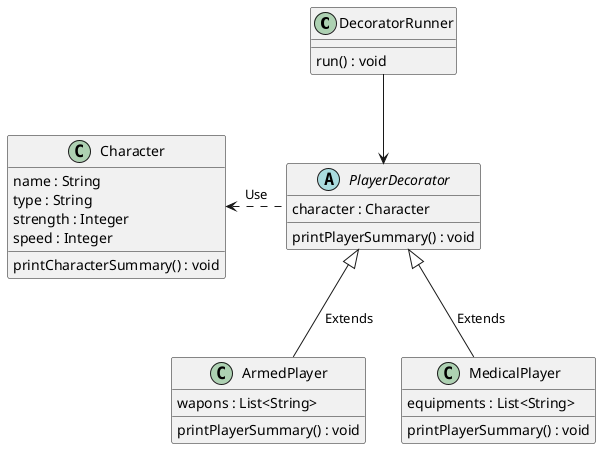 @startuml
class DecoratorRunner {
    run() : void
}

class Character {
    name : String
    type : String
    strength : Integer
    speed : Integer
    printCharacterSummary() : void
}

abstract class PlayerDecorator {
    character : Character
    printPlayerSummary() : void
}

class ArmedPlayer {
    wapons : List<String>
    printPlayerSummary() : void
}

class MedicalPlayer {
    equipments : List<String>
    printPlayerSummary() : void
}

DecoratorRunner --> PlayerDecorator
Character <. PlayerDecorator : Use
PlayerDecorator <|-- ArmedPlayer : Extends
PlayerDecorator <|-- MedicalPlayer : Extends

@enduml